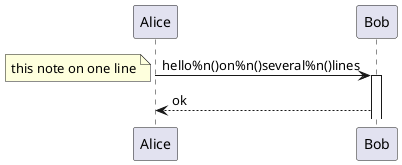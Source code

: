 {
  "sha1": "o5lbbfbocd8x5u7kni8883l99usjpg8",
  "insertion": {
    "when": "2024-06-04T17:28:39.399Z",
    "user": "plantuml@gmail.com"
  }
}
@startuml
Alice -> Bob : hello%n()on%n()several%n()lines
note left
	this note on one line
endnote
activate Bob
Bob --> Alice : ok
@enduml
